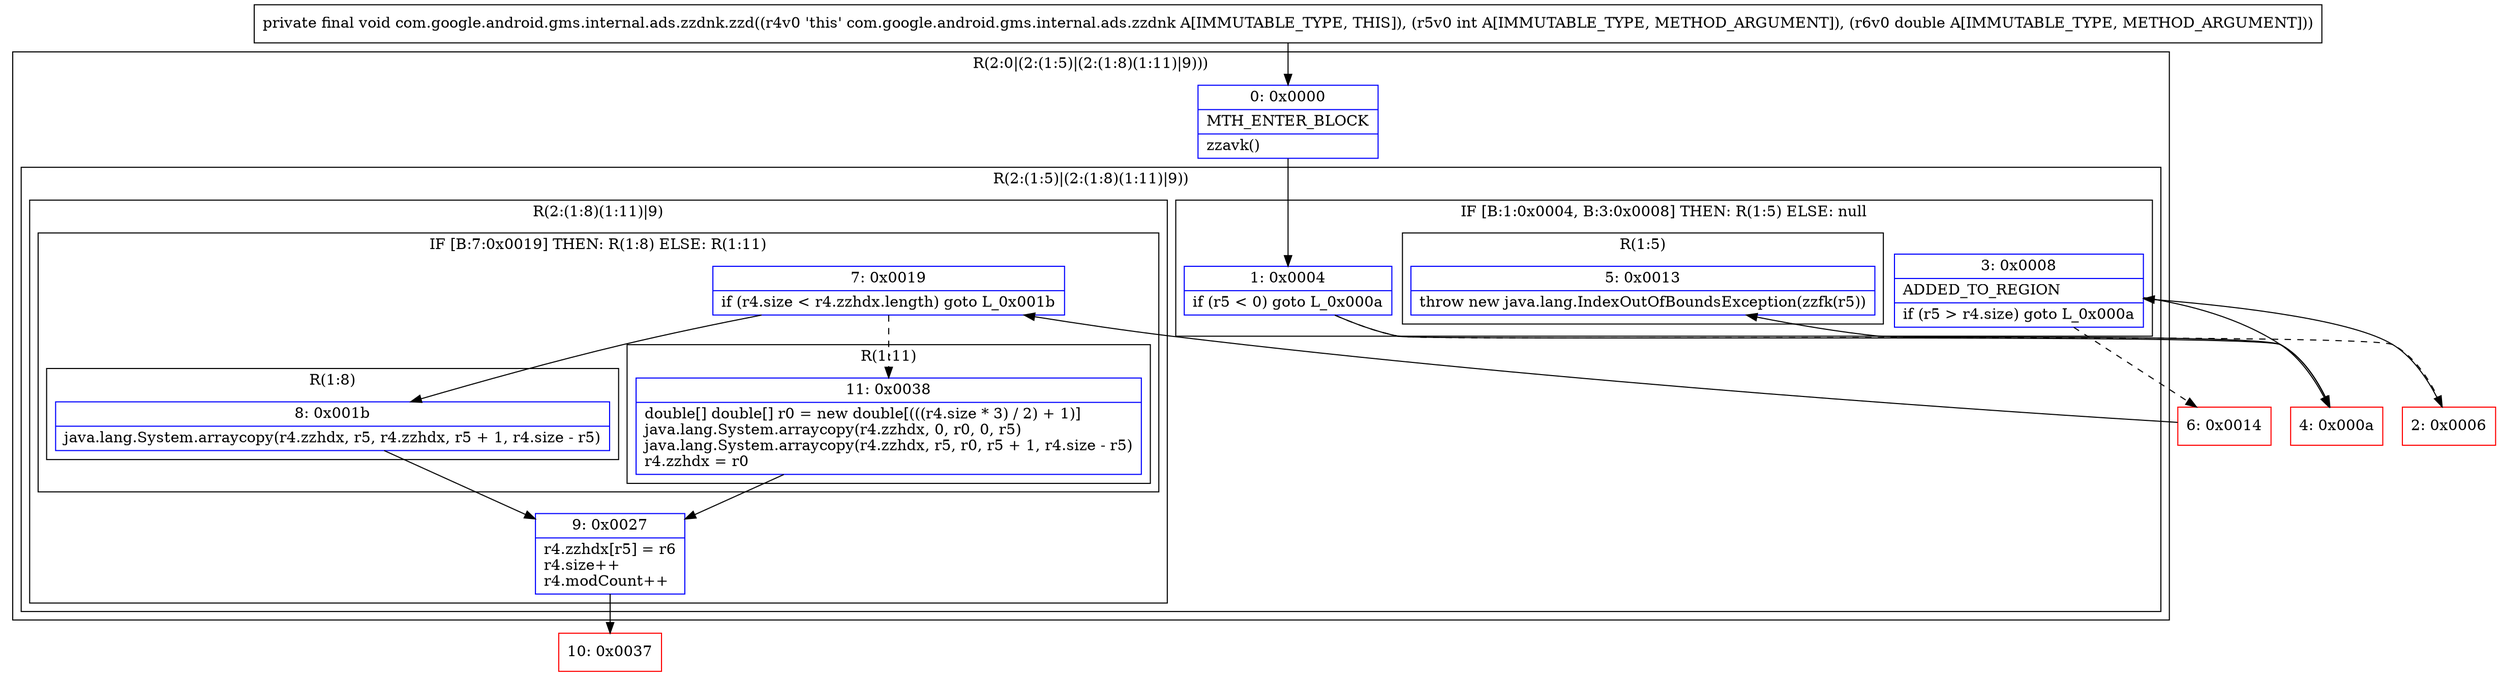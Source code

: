 digraph "CFG forcom.google.android.gms.internal.ads.zzdnk.zzd(ID)V" {
subgraph cluster_Region_459086887 {
label = "R(2:0|(2:(1:5)|(2:(1:8)(1:11)|9)))";
node [shape=record,color=blue];
Node_0 [shape=record,label="{0\:\ 0x0000|MTH_ENTER_BLOCK\l|zzavk()\l}"];
subgraph cluster_Region_1988737743 {
label = "R(2:(1:5)|(2:(1:8)(1:11)|9))";
node [shape=record,color=blue];
subgraph cluster_IfRegion_1629355135 {
label = "IF [B:1:0x0004, B:3:0x0008] THEN: R(1:5) ELSE: null";
node [shape=record,color=blue];
Node_1 [shape=record,label="{1\:\ 0x0004|if (r5 \< 0) goto L_0x000a\l}"];
Node_3 [shape=record,label="{3\:\ 0x0008|ADDED_TO_REGION\l|if (r5 \> r4.size) goto L_0x000a\l}"];
subgraph cluster_Region_132438964 {
label = "R(1:5)";
node [shape=record,color=blue];
Node_5 [shape=record,label="{5\:\ 0x0013|throw new java.lang.IndexOutOfBoundsException(zzfk(r5))\l}"];
}
}
subgraph cluster_Region_1948996427 {
label = "R(2:(1:8)(1:11)|9)";
node [shape=record,color=blue];
subgraph cluster_IfRegion_1330630851 {
label = "IF [B:7:0x0019] THEN: R(1:8) ELSE: R(1:11)";
node [shape=record,color=blue];
Node_7 [shape=record,label="{7\:\ 0x0019|if (r4.size \< r4.zzhdx.length) goto L_0x001b\l}"];
subgraph cluster_Region_1103049553 {
label = "R(1:8)";
node [shape=record,color=blue];
Node_8 [shape=record,label="{8\:\ 0x001b|java.lang.System.arraycopy(r4.zzhdx, r5, r4.zzhdx, r5 + 1, r4.size \- r5)\l}"];
}
subgraph cluster_Region_2074083008 {
label = "R(1:11)";
node [shape=record,color=blue];
Node_11 [shape=record,label="{11\:\ 0x0038|double[] double[] r0 = new double[(((r4.size * 3) \/ 2) + 1)]\ljava.lang.System.arraycopy(r4.zzhdx, 0, r0, 0, r5)\ljava.lang.System.arraycopy(r4.zzhdx, r5, r0, r5 + 1, r4.size \- r5)\lr4.zzhdx = r0\l}"];
}
}
Node_9 [shape=record,label="{9\:\ 0x0027|r4.zzhdx[r5] = r6\lr4.size++\lr4.modCount++\l}"];
}
}
}
Node_2 [shape=record,color=red,label="{2\:\ 0x0006}"];
Node_4 [shape=record,color=red,label="{4\:\ 0x000a}"];
Node_6 [shape=record,color=red,label="{6\:\ 0x0014}"];
Node_10 [shape=record,color=red,label="{10\:\ 0x0037}"];
MethodNode[shape=record,label="{private final void com.google.android.gms.internal.ads.zzdnk.zzd((r4v0 'this' com.google.android.gms.internal.ads.zzdnk A[IMMUTABLE_TYPE, THIS]), (r5v0 int A[IMMUTABLE_TYPE, METHOD_ARGUMENT]), (r6v0 double A[IMMUTABLE_TYPE, METHOD_ARGUMENT])) }"];
MethodNode -> Node_0;
Node_0 -> Node_1;
Node_1 -> Node_2[style=dashed];
Node_1 -> Node_4;
Node_3 -> Node_4;
Node_3 -> Node_6[style=dashed];
Node_7 -> Node_8;
Node_7 -> Node_11[style=dashed];
Node_8 -> Node_9;
Node_11 -> Node_9;
Node_9 -> Node_10;
Node_2 -> Node_3;
Node_4 -> Node_5;
Node_6 -> Node_7;
}

